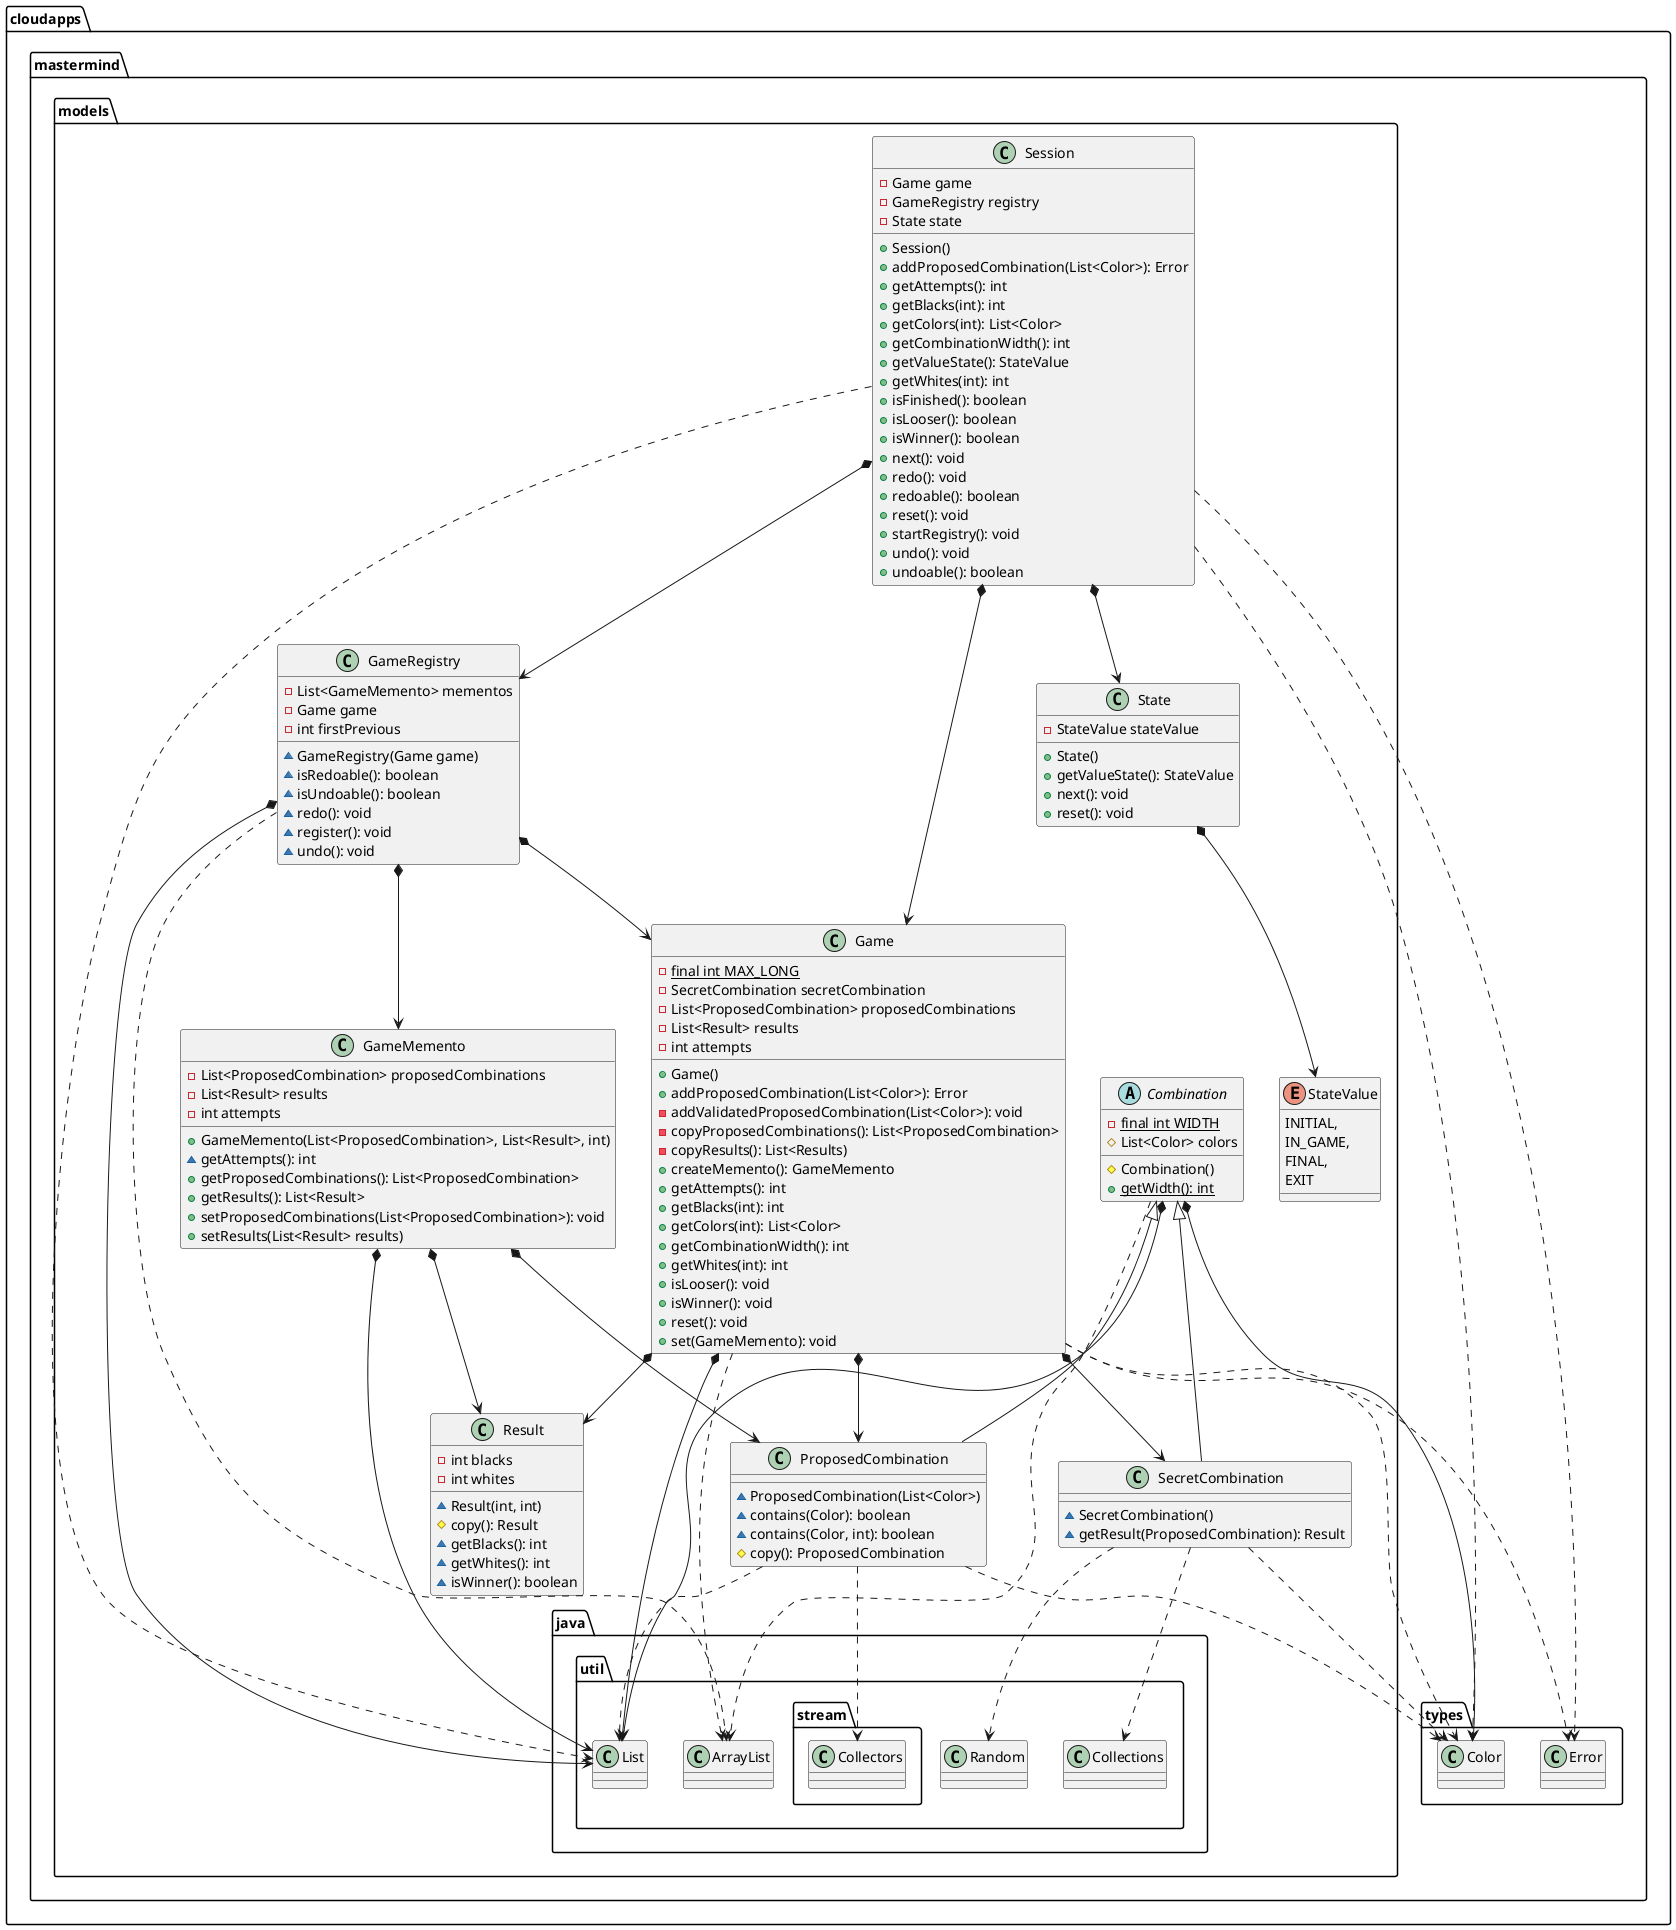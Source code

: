 @startuml Package **cloudapps.mastermind.models**

package "cloudapps.mastermind.models" {

  abstract class Combination {
    -{static} final int WIDTH
    #List<Color> colors
    #Combination()
    +{static}getWidth(): int 
  }

  class Game {
    -{static}final int MAX_LONG
    -SecretCombination secretCombination
    -List<ProposedCombination> proposedCombinations
    -List<Result> results
    -int attempts
    +Game()
    +addProposedCombination(List<Color>): Error
    -addValidatedProposedCombination(List<Color>): void
    -copyProposedCombinations(): List<ProposedCombination>
    -copyResults(): List<Results)
    +createMemento(): GameMemento
    +getAttempts(): int
    +getBlacks(int): int
    +getColors(int): List<Color>
    +getCombinationWidth(): int
    +getWhites(int): int
    +isLooser(): void
    +isWinner(): void
    +reset(): void
    +set(GameMemento): void
  }

  class GameMemento {
    -List<ProposedCombination> proposedCombinations
    -List<Result> results
    -int attempts
    +GameMemento(List<ProposedCombination>, List<Result>, int)
    ~getAttempts(): int
    +getProposedCombinations(): List<ProposedCombination>
    +getResults(): List<Result>
    +setProposedCombinations(List<ProposedCombination>): void
    +setResults(List<Result> results)
  } 

  class GameRegistry {
    -List<GameMemento> mementos
    -Game game
    -int firstPrevious
    ~GameRegistry(Game game)
    ~isRedoable(): boolean
    ~isUndoable(): boolean
    ~redo(): void
    ~register(): void
    ~undo(): void
  }
  
  class ProposedCombination extends Combination {
    ~ProposedCombination(List<Color>)
    ~contains(Color): boolean
    ~contains(Color, int): boolean
    #copy(): ProposedCombination
  }

  class Result {
    -int blacks
    -int whites
    ~Result(int, int)
    #copy(): Result
    ~getBlacks(): int
    ~getWhites(): int
    ~isWinner(): boolean
  }

  class SecretCombination extends Combination {
    ~SecretCombination()
    ~getResult(ProposedCombination): Result
  }

  class Session {
    -Game game
	  -GameRegistry registry
	  -State state
    +Session()
    +addProposedCombination(List<Color>): Error
    +getAttempts(): int
    +getBlacks(int): int
    +getColors(int): List<Color>
    +getCombinationWidth(): int
    +getValueState(): StateValue
    +getWhites(int): int
    +isFinished(): boolean
    +isLooser(): boolean
    +isWinner(): boolean
    +next(): void
    +redo(): void
    +redoable(): boolean
    +reset(): void
    +startRegistry(): void
    +undo(): void
    +undoable(): boolean
  }

  class State {
    -StateValue stateValue
    +State()
    +getValueState(): StateValue
    +next(): void
    +reset(): void
  }  

  enum StateValue {
    INITIAL,
    IN_GAME,
    FINAL,
    EXIT
  }

  Combination *--> cloudapps.mastermind.types.Color
  Combination ..> java.util.ArrayList
  Combination *--> java.util.List

  Game *--> SecretCombination
  Game *--> ProposedCombination
  Game *--> Result
  Game ..> cloudapps.mastermind.types.Color
  Game ..> cloudapps.mastermind.types.Error
  Game ..> java.util.ArrayList
  Game *--> java.util.List
  
  GameMemento *--> ProposedCombination
  GameMemento *--> Result
  GameMemento *--> java.util.List

  GameRegistry *--> GameMemento
  GameRegistry *--> Game
  GameRegistry ..> java.util.ArrayList
  GameRegistry *--> java.util.List

  ProposedCombination ..> cloudapps.mastermind.types.Color
  ProposedCombination ..> java.util.List
  ProposedCombination ..> java.util.stream.Collectors

  SecretCombination ..> cloudapps.mastermind.types.Color
  SecretCombination ..> java.util.Collections
  SecretCombination ..> java.util.Random

  Session *--> Game
  Session *--> GameRegistry
  Session *--> State
  Session ..> cloudapps.mastermind.types.Color
  Session ..> cloudapps.mastermind.types.Error
  Session ..> java.util.List

  State *--> StateValue 
}

@enduml
